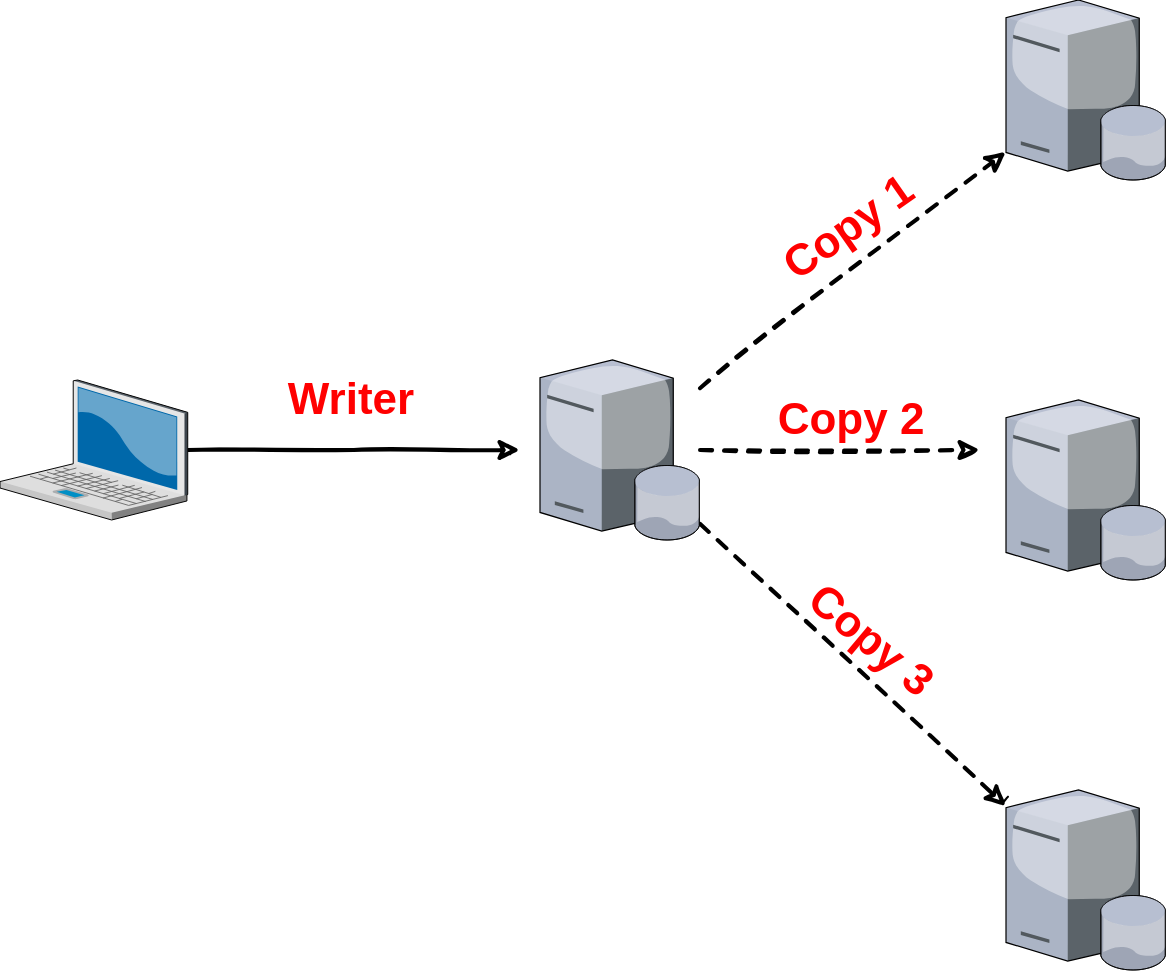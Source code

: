 <mxfile version="20.3.2" type="github">
  <diagram id="x58GAo7aNDm48OVMj3yf" name="第 1 页">
    <mxGraphModel dx="2587" dy="644" grid="1" gridSize="10" guides="1" tooltips="1" connect="1" arrows="1" fold="1" page="1" pageScale="1" pageWidth="827" pageHeight="1169" math="0" shadow="0">
      <root>
        <mxCell id="0" />
        <mxCell id="1" parent="0" />
        <mxCell id="Nxehx8u0XDVp-T3OR4Nz-7" style="edgeStyle=orthogonalEdgeStyle;rounded=0;orthogonalLoop=1;jettySize=auto;html=1;strokeWidth=2;sketch=1;" edge="1" parent="1" source="Nxehx8u0XDVp-T3OR4Nz-2">
          <mxGeometry relative="1" as="geometry">
            <mxPoint x="-1360" y="415" as="targetPoint" />
          </mxGeometry>
        </mxCell>
        <mxCell id="Nxehx8u0XDVp-T3OR4Nz-2" value="" style="verticalLabelPosition=bottom;sketch=0;aspect=fixed;html=1;verticalAlign=top;strokeColor=none;align=center;outlineConnect=0;shape=mxgraph.citrix.laptop_2;" vertex="1" parent="1">
          <mxGeometry x="-1620" y="380" width="93.87" height="70" as="geometry" />
        </mxCell>
        <mxCell id="Nxehx8u0XDVp-T3OR4Nz-8" style="rounded=0;orthogonalLoop=1;jettySize=auto;html=1;strokeWidth=2;dashed=1;sketch=1;" edge="1" parent="1" source="Nxehx8u0XDVp-T3OR4Nz-3" target="Nxehx8u0XDVp-T3OR4Nz-4">
          <mxGeometry relative="1" as="geometry" />
        </mxCell>
        <mxCell id="Nxehx8u0XDVp-T3OR4Nz-9" style="edgeStyle=none;rounded=0;orthogonalLoop=1;jettySize=auto;html=1;strokeWidth=2;dashed=1;sketch=1;" edge="1" parent="1" source="Nxehx8u0XDVp-T3OR4Nz-3">
          <mxGeometry relative="1" as="geometry">
            <mxPoint x="-1130" y="415" as="targetPoint" />
          </mxGeometry>
        </mxCell>
        <mxCell id="Nxehx8u0XDVp-T3OR4Nz-10" style="edgeStyle=none;rounded=0;orthogonalLoop=1;jettySize=auto;html=1;strokeWidth=2;dashed=1;sketch=1;" edge="1" parent="1" source="Nxehx8u0XDVp-T3OR4Nz-3" target="Nxehx8u0XDVp-T3OR4Nz-6">
          <mxGeometry relative="1" as="geometry" />
        </mxCell>
        <mxCell id="Nxehx8u0XDVp-T3OR4Nz-3" value="" style="verticalLabelPosition=bottom;sketch=0;aspect=fixed;html=1;verticalAlign=top;strokeColor=none;align=center;outlineConnect=0;shape=mxgraph.citrix.database_server;" vertex="1" parent="1">
          <mxGeometry x="-1350" y="370" width="80" height="90" as="geometry" />
        </mxCell>
        <mxCell id="Nxehx8u0XDVp-T3OR4Nz-4" value="" style="verticalLabelPosition=bottom;sketch=0;aspect=fixed;html=1;verticalAlign=top;strokeColor=none;align=center;outlineConnect=0;shape=mxgraph.citrix.database_server;" vertex="1" parent="1">
          <mxGeometry x="-1117" y="190" width="80" height="90" as="geometry" />
        </mxCell>
        <mxCell id="Nxehx8u0XDVp-T3OR4Nz-5" value="" style="verticalLabelPosition=bottom;sketch=0;aspect=fixed;html=1;verticalAlign=top;strokeColor=none;align=center;outlineConnect=0;shape=mxgraph.citrix.database_server;" vertex="1" parent="1">
          <mxGeometry x="-1117" y="390" width="80" height="90" as="geometry" />
        </mxCell>
        <mxCell id="Nxehx8u0XDVp-T3OR4Nz-6" value="" style="verticalLabelPosition=bottom;sketch=0;aspect=fixed;html=1;verticalAlign=top;strokeColor=none;align=center;outlineConnect=0;shape=mxgraph.citrix.database_server;" vertex="1" parent="1">
          <mxGeometry x="-1117" y="585" width="80" height="90" as="geometry" />
        </mxCell>
        <mxCell id="Nxehx8u0XDVp-T3OR4Nz-11" value="&lt;b&gt;&lt;font color=&quot;#ff0000&quot; style=&quot;font-size: 22px;&quot;&gt;Writer&lt;/font&gt;&lt;/b&gt;" style="text;html=1;align=center;verticalAlign=middle;resizable=0;points=[];autosize=1;strokeColor=none;fillColor=none;" vertex="1" parent="1">
          <mxGeometry x="-1490" y="370" width="90" height="40" as="geometry" />
        </mxCell>
        <mxCell id="Nxehx8u0XDVp-T3OR4Nz-12" value="&lt;b&gt;&lt;font color=&quot;#ff0000&quot; style=&quot;font-size: 22px;&quot;&gt;Copy 1&lt;/font&gt;&lt;/b&gt;" style="text;html=1;align=center;verticalAlign=middle;resizable=0;points=[];autosize=1;strokeColor=none;fillColor=none;rotation=-35;" vertex="1" parent="1">
          <mxGeometry x="-1246" y="284" width="100" height="40" as="geometry" />
        </mxCell>
        <mxCell id="Nxehx8u0XDVp-T3OR4Nz-13" value="&lt;b&gt;&lt;font color=&quot;#ff0000&quot; style=&quot;font-size: 22px;&quot;&gt;Copy 2&lt;/font&gt;&lt;/b&gt;" style="text;html=1;align=center;verticalAlign=middle;resizable=0;points=[];autosize=1;strokeColor=none;fillColor=none;rotation=0;" vertex="1" parent="1">
          <mxGeometry x="-1245" y="380" width="100" height="40" as="geometry" />
        </mxCell>
        <mxCell id="Nxehx8u0XDVp-T3OR4Nz-14" value="&lt;b&gt;&lt;font color=&quot;#ff0000&quot; style=&quot;font-size: 22px;&quot;&gt;Copy 3&lt;/font&gt;&lt;/b&gt;" style="text;html=1;align=center;verticalAlign=middle;resizable=0;points=[];autosize=1;strokeColor=none;fillColor=none;rotation=40;" vertex="1" parent="1">
          <mxGeometry x="-1235" y="490" width="100" height="40" as="geometry" />
        </mxCell>
      </root>
    </mxGraphModel>
  </diagram>
</mxfile>
